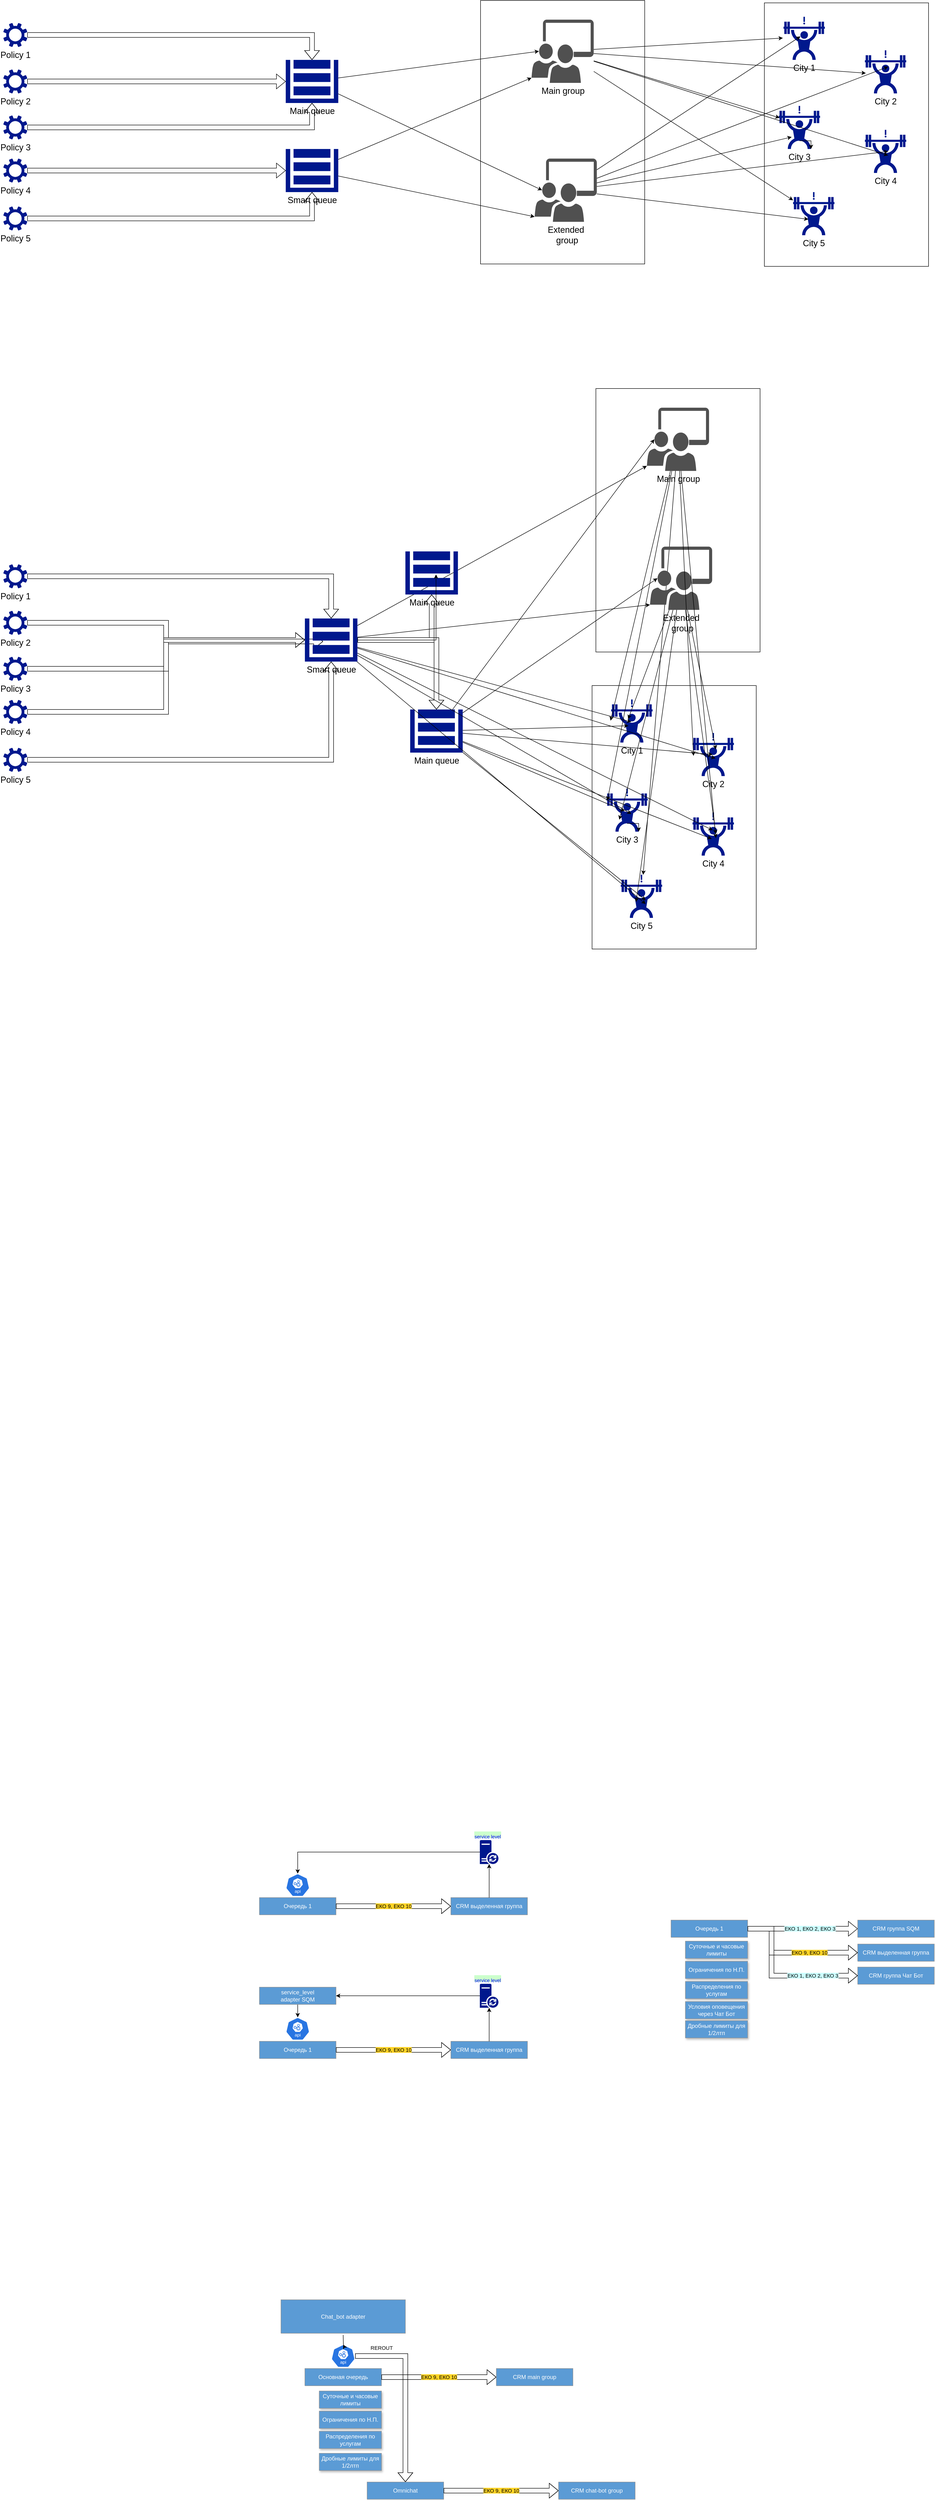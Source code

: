 <mxfile version="24.1.0" type="github">
  <diagram name="Страница-1" id="KRMpJ-E6ySO9Nyk_nFT0">
    <mxGraphModel dx="1105" dy="548" grid="1" gridSize="10" guides="1" tooltips="1" connect="1" arrows="1" fold="1" page="1" pageScale="1" pageWidth="827" pageHeight="1169" math="0" shadow="0">
      <root>
        <mxCell id="0" />
        <mxCell id="1" parent="0" />
        <mxCell id="NJ9NiNap1AelAxhbIrzD-14" value="" style="rounded=0;whiteSpace=wrap;html=1;" vertex="1" parent="1">
          <mxGeometry x="1700" y="35" width="343" height="550" as="geometry" />
        </mxCell>
        <mxCell id="NJ9NiNap1AelAxhbIrzD-13" value="" style="rounded=0;whiteSpace=wrap;html=1;" vertex="1" parent="1">
          <mxGeometry x="1107" y="30" width="343" height="550" as="geometry" />
        </mxCell>
        <mxCell id="V7In_6Rf6NqUGrkst2az-36" style="edgeStyle=orthogonalEdgeStyle;rounded=0;orthogonalLoop=1;jettySize=auto;html=1;shape=flexArrow;" parent="1" source="V7In_6Rf6NqUGrkst2az-1" target="V7In_6Rf6NqUGrkst2az-5" edge="1">
          <mxGeometry relative="1" as="geometry" />
        </mxCell>
        <mxCell id="V7In_6Rf6NqUGrkst2az-37" value="&lt;span style=&quot;background-color: rgb(204, 255, 255);&quot;&gt;ЕКО 1, ЕКО 2, ЕКО 3&lt;/span&gt;" style="edgeLabel;html=1;align=center;verticalAlign=middle;resizable=0;points=[];shadow=1;fillColor=#FFD426;strokeColor=#FFD426;" parent="V7In_6Rf6NqUGrkst2az-36" vertex="1" connectable="0">
          <mxGeometry x="0.163" y="-1" relative="1" as="geometry">
            <mxPoint x="-4" y="-1" as="offset" />
          </mxGeometry>
        </mxCell>
        <UserObject label="&lt;div align=&quot;center&quot;&gt;&lt;font color=&quot;#ffffff&quot;&gt;Очередь 1&lt;/font&gt;&lt;br&gt;&lt;/div&gt;" tags="Фон" id="V7In_6Rf6NqUGrkst2az-1">
          <mxCell style="verticalAlign=middle;align=center;overflow=width;vsdxID=1;fillColor=#5b9bd5;gradientColor=none;shape=stencil(nZBLDoAgDERP0z3SIyjew0SURgSD+Lu9kMZoXLhwN9O+tukAlrNpJg1SzDH4QW/URgNYgZTkjA4UkwJUgGXng+6DX1zLfmoymdXo17xh5zmRJ6Q42BWCfc2oJfdAr+Yv+AP9Cb7OJ3H/2JG1HNGz/84klThPVCc=);strokeColor=#939393;points=[[0.5,1,0],[1,0.5,0],[0.5,0,0],[0,0.5,0],[0.5,0.5,0]];labelBackgroundColor=none;rounded=0;html=1;whiteSpace=wrap;" parent="1" vertex="1">
            <mxGeometry x="1505" y="4037" width="160" height="36" as="geometry" />
          </mxCell>
        </UserObject>
        <UserObject label="&lt;font color=&quot;#ffffff&quot;&gt;CRM группа SQM&lt;/font&gt;" tags="Фон" id="V7In_6Rf6NqUGrkst2az-5">
          <mxCell style="verticalAlign=middle;align=center;overflow=width;vsdxID=21;fillColor=#5b9bd5;gradientColor=none;shape=stencil(nZBLDoAgDERP0z3SIyjew0SURgSD+Lu9kMZoXLhwN9O+tukAlrNpJg1SzDH4QW/URgNYgZTkjA4UkwJUgGXng+6DX1zLfmoymdXo17xh5zmRJ6Q42BWCfc2oJfdAr+Yv+AP9Cb7OJ3H/2JG1HNGz/84klThPVCc=);strokeColor=#939393;points=[[0.5,1,0],[1,0.5,0],[0.5,0,0],[0,0.5,0],[0.5,0.5,0]];labelBackgroundColor=none;rounded=0;html=1;whiteSpace=wrap;" parent="1" vertex="1">
            <mxGeometry x="1895" y="4037" width="160" height="36" as="geometry" />
          </mxCell>
        </UserObject>
        <UserObject label="&lt;font color=&quot;#ffffff&quot;&gt;Ограничения по Н.П.&lt;br&gt;&lt;/font&gt;" tags="Фон" id="V7In_6Rf6NqUGrkst2az-30">
          <mxCell style="verticalAlign=middle;align=center;overflow=width;vsdxID=18;fillColor=#5b9bd5;gradientColor=none;shape=stencil(nZBLDoAgDERP0z3SIyjew0SURgSD+Lu9kMZoXLhwN9O+tukAlrNpJg1SzDH4QW/URgNYgZTkjA4UkwJUgGXng+6DX1zLfmoymdXo17xh5zmRJ6Q42BWCfc2oJfdAr+Yv+AP9Cb7OJ3H/2JG1HNGz/84klThPVCc=);strokeColor=#939393;points=[[0.5,1,0],[1,0.5,0],[0.5,0,0],[0,0.5,0],[0.5,0.5,0]];labelBackgroundColor=none;rounded=0;html=1;whiteSpace=wrap;shadow=1;" parent="1" vertex="1">
            <mxGeometry x="1535" y="4123" width="130" height="36" as="geometry" />
          </mxCell>
        </UserObject>
        <UserObject label="&lt;font color=&quot;#ffffff&quot;&gt;Суточные и часовые лимиты&lt;br&gt;&lt;/font&gt;" tags="Фон" id="V7In_6Rf6NqUGrkst2az-31">
          <mxCell style="verticalAlign=middle;align=center;overflow=width;vsdxID=18;fillColor=#5b9bd5;gradientColor=none;shape=stencil(nZBLDoAgDERP0z3SIyjew0SURgSD+Lu9kMZoXLhwN9O+tukAlrNpJg1SzDH4QW/URgNYgZTkjA4UkwJUgGXng+6DX1zLfmoymdXo17xh5zmRJ6Q42BWCfc2oJfdAr+Yv+AP9Cb7OJ3H/2JG1HNGz/84klThPVCc=);strokeColor=#939393;points=[[0.5,1,0],[1,0.5,0],[0.5,0,0],[0,0.5,0],[0.5,0.5,0]];labelBackgroundColor=none;rounded=0;html=1;whiteSpace=wrap;shadow=1;" parent="1" vertex="1">
            <mxGeometry x="1535" y="4081" width="130" height="36" as="geometry" />
          </mxCell>
        </UserObject>
        <UserObject label="&lt;font color=&quot;#ffffff&quot;&gt;Распределения по услугам&lt;br&gt;&lt;/font&gt;" tags="Фон" id="V7In_6Rf6NqUGrkst2az-32">
          <mxCell style="verticalAlign=middle;align=center;overflow=width;vsdxID=18;fillColor=#5b9bd5;gradientColor=none;shape=stencil(nZBLDoAgDERP0z3SIyjew0SURgSD+Lu9kMZoXLhwN9O+tukAlrNpJg1SzDH4QW/URgNYgZTkjA4UkwJUgGXng+6DX1zLfmoymdXo17xh5zmRJ6Q42BWCfc2oJfdAr+Yv+AP9Cb7OJ3H/2JG1HNGz/84klThPVCc=);strokeColor=#939393;points=[[0.5,1,0],[1,0.5,0],[0.5,0,0],[0,0.5,0],[0.5,0.5,0]];labelBackgroundColor=none;rounded=0;html=1;whiteSpace=wrap;shadow=1;" parent="1" vertex="1">
            <mxGeometry x="1535" y="4165" width="130" height="36" as="geometry" />
          </mxCell>
        </UserObject>
        <UserObject label="&lt;font color=&quot;#ffffff&quot;&gt;Условия оповещения через Чат Бот&lt;br&gt;&lt;/font&gt;" tags="Фон" id="V7In_6Rf6NqUGrkst2az-33">
          <mxCell style="verticalAlign=middle;align=center;overflow=width;vsdxID=18;fillColor=#5b9bd5;gradientColor=none;shape=stencil(nZBLDoAgDERP0z3SIyjew0SURgSD+Lu9kMZoXLhwN9O+tukAlrNpJg1SzDH4QW/URgNYgZTkjA4UkwJUgGXng+6DX1zLfmoymdXo17xh5zmRJ6Q42BWCfc2oJfdAr+Yv+AP9Cb7OJ3H/2JG1HNGz/84klThPVCc=);strokeColor=#939393;points=[[0.5,1,0],[1,0.5,0],[0.5,0,0],[0,0.5,0],[0.5,0.5,0]];labelBackgroundColor=none;rounded=0;html=1;whiteSpace=wrap;shadow=1;" parent="1" vertex="1">
            <mxGeometry x="1535" y="4207" width="130" height="36" as="geometry" />
          </mxCell>
        </UserObject>
        <UserObject label="&lt;font color=&quot;#ffffff&quot;&gt;Дробные лимиты для 1/2лтп&lt;br&gt;&lt;/font&gt;" tags="Фон" id="V7In_6Rf6NqUGrkst2az-34">
          <mxCell style="verticalAlign=middle;align=center;overflow=width;vsdxID=18;fillColor=#5b9bd5;gradientColor=none;shape=stencil(nZBLDoAgDERP0z3SIyjew0SURgSD+Lu9kMZoXLhwN9O+tukAlrNpJg1SzDH4QW/URgNYgZTkjA4UkwJUgGXng+6DX1zLfmoymdXo17xh5zmRJ6Q42BWCfc2oJfdAr+Yv+AP9Cb7OJ3H/2JG1HNGz/84klThPVCc=);strokeColor=#939393;points=[[0.5,1,0],[1,0.5,0],[0.5,0,0],[0,0.5,0],[0.5,0.5,0]];labelBackgroundColor=none;rounded=0;html=1;whiteSpace=wrap;shadow=1;" parent="1" vertex="1">
            <mxGeometry x="1535" y="4247" width="130" height="36" as="geometry" />
          </mxCell>
        </UserObject>
        <UserObject label="&lt;font color=&quot;#ffffff&quot;&gt;CRM выделенная группа&lt;br&gt;&lt;/font&gt;" tags="Фон" id="V7In_6Rf6NqUGrkst2az-35">
          <mxCell style="verticalAlign=middle;align=center;overflow=width;vsdxID=21;fillColor=#5b9bd5;gradientColor=none;shape=stencil(nZBLDoAgDERP0z3SIyjew0SURgSD+Lu9kMZoXLhwN9O+tukAlrNpJg1SzDH4QW/URgNYgZTkjA4UkwJUgGXng+6DX1zLfmoymdXo17xh5zmRJ6Q42BWCfc2oJfdAr+Yv+AP9Cb7OJ3H/2JG1HNGz/84klThPVCc=);strokeColor=#939393;points=[[0.5,1,0],[1,0.5,0],[0.5,0,0],[0,0.5,0],[0.5,0.5,0]];labelBackgroundColor=none;rounded=0;html=1;whiteSpace=wrap;" parent="1" vertex="1">
            <mxGeometry x="1895" y="4087" width="160" height="36" as="geometry" />
          </mxCell>
        </UserObject>
        <mxCell id="V7In_6Rf6NqUGrkst2az-38" style="edgeStyle=orthogonalEdgeStyle;rounded=0;orthogonalLoop=1;jettySize=auto;html=1;entryX=0;entryY=0.5;entryDx=0;entryDy=0;entryPerimeter=0;shape=flexArrow;" parent="1" source="V7In_6Rf6NqUGrkst2az-1" target="V7In_6Rf6NqUGrkst2az-35" edge="1">
          <mxGeometry relative="1" as="geometry">
            <Array as="points">
              <mxPoint x="1715" y="4055" />
              <mxPoint x="1715" y="4105" />
            </Array>
          </mxGeometry>
        </mxCell>
        <mxCell id="V7In_6Rf6NqUGrkst2az-39" value="&lt;span style=&quot;background-color: rgb(255, 212, 38);&quot;&gt;ЕКО 9, ЕКО 10&lt;/span&gt;" style="edgeLabel;html=1;align=center;verticalAlign=middle;resizable=0;points=[];" parent="V7In_6Rf6NqUGrkst2az-38" vertex="1" connectable="0">
          <mxGeometry x="0.275" y="-3" relative="1" as="geometry">
            <mxPoint y="-3" as="offset" />
          </mxGeometry>
        </mxCell>
        <UserObject label="&lt;font color=&quot;#ffffff&quot;&gt;CRM группа Чат Бот&lt;br&gt;&lt;/font&gt;" tags="Фон" id="V7In_6Rf6NqUGrkst2az-40">
          <mxCell style="verticalAlign=middle;align=center;overflow=width;vsdxID=21;fillColor=#5b9bd5;gradientColor=none;shape=stencil(nZBLDoAgDERP0z3SIyjew0SURgSD+Lu9kMZoXLhwN9O+tukAlrNpJg1SzDH4QW/URgNYgZTkjA4UkwJUgGXng+6DX1zLfmoymdXo17xh5zmRJ6Q42BWCfc2oJfdAr+Yv+AP9Cb7OJ3H/2JG1HNGz/84klThPVCc=);strokeColor=#939393;points=[[0.5,1,0],[1,0.5,0],[0.5,0,0],[0,0.5,0],[0.5,0.5,0]];labelBackgroundColor=none;rounded=0;html=1;whiteSpace=wrap;" parent="1" vertex="1">
            <mxGeometry x="1895" y="4135" width="160" height="36" as="geometry" />
          </mxCell>
        </UserObject>
        <mxCell id="V7In_6Rf6NqUGrkst2az-42" style="edgeStyle=orthogonalEdgeStyle;rounded=0;orthogonalLoop=1;jettySize=auto;html=1;entryX=0;entryY=0.5;entryDx=0;entryDy=0;entryPerimeter=0;shape=flexArrow;" parent="1" source="V7In_6Rf6NqUGrkst2az-1" target="V7In_6Rf6NqUGrkst2az-40" edge="1">
          <mxGeometry relative="1" as="geometry">
            <Array as="points">
              <mxPoint x="1715" y="4055" />
              <mxPoint x="1715" y="4153" />
            </Array>
          </mxGeometry>
        </mxCell>
        <mxCell id="V7In_6Rf6NqUGrkst2az-43" value="&lt;span style=&quot;background-color: rgb(204, 255, 255);&quot;&gt;ЕКО 1, ЕКО 2, ЕКО 3&lt;/span&gt;" style="edgeLabel;html=1;align=center;verticalAlign=middle;resizable=0;points=[];" parent="V7In_6Rf6NqUGrkst2az-42" vertex="1" connectable="0">
          <mxGeometry x="0.344" relative="1" as="geometry">
            <mxPoint x="13" as="offset" />
          </mxGeometry>
        </mxCell>
        <UserObject label="&lt;div align=&quot;center&quot;&gt;&lt;font color=&quot;#ffffff&quot;&gt;Очередь 1&lt;/font&gt;&lt;br&gt;&lt;/div&gt;" tags="Фон" id="V7In_6Rf6NqUGrkst2az-45">
          <mxCell style="verticalAlign=middle;align=center;overflow=width;vsdxID=1;fillColor=#5b9bd5;gradientColor=none;shape=stencil(nZBLDoAgDERP0z3SIyjew0SURgSD+Lu9kMZoXLhwN9O+tukAlrNpJg1SzDH4QW/URgNYgZTkjA4UkwJUgGXng+6DX1zLfmoymdXo17xh5zmRJ6Q42BWCfc2oJfdAr+Yv+AP9Cb7OJ3H/2JG1HNGz/84klThPVCc=);strokeColor=#939393;points=[[0.5,1,0],[1,0.5,0],[0.5,0,0],[0,0.5,0],[0.5,0.5,0]];labelBackgroundColor=none;rounded=0;html=1;whiteSpace=wrap;" parent="1" vertex="1">
            <mxGeometry x="645" y="3990" width="160" height="36" as="geometry" />
          </mxCell>
        </UserObject>
        <mxCell id="V7In_6Rf6NqUGrkst2az-46" style="edgeStyle=orthogonalEdgeStyle;rounded=0;orthogonalLoop=1;jettySize=auto;html=1;entryX=0;entryY=0.5;entryDx=0;entryDy=0;entryPerimeter=0;shape=flexArrow;" parent="1" source="V7In_6Rf6NqUGrkst2az-45" target="V7In_6Rf6NqUGrkst2az-48" edge="1">
          <mxGeometry relative="1" as="geometry">
            <Array as="points">
              <mxPoint x="965" y="4008" />
              <mxPoint x="965" y="4008" />
            </Array>
          </mxGeometry>
        </mxCell>
        <mxCell id="V7In_6Rf6NqUGrkst2az-47" value="&lt;span style=&quot;background-color: rgb(255, 212, 38);&quot;&gt;ЕКО 9, ЕКО 10&lt;/span&gt;" style="edgeLabel;html=1;align=center;verticalAlign=middle;resizable=0;points=[];" parent="V7In_6Rf6NqUGrkst2az-46" vertex="1" connectable="0">
          <mxGeometry x="0.275" y="-3" relative="1" as="geometry">
            <mxPoint x="-33" y="-3" as="offset" />
          </mxGeometry>
        </mxCell>
        <UserObject label="&lt;font color=&quot;#ffffff&quot;&gt;CRM выделенная группа&lt;br&gt;&lt;/font&gt;" tags="Фон" id="V7In_6Rf6NqUGrkst2az-48">
          <mxCell style="verticalAlign=middle;align=center;overflow=width;vsdxID=21;fillColor=#5b9bd5;gradientColor=none;shape=stencil(nZBLDoAgDERP0z3SIyjew0SURgSD+Lu9kMZoXLhwN9O+tukAlrNpJg1SzDH4QW/URgNYgZTkjA4UkwJUgGXng+6DX1zLfmoymdXo17xh5zmRJ6Q42BWCfc2oJfdAr+Yv+AP9Cb7OJ3H/2JG1HNGz/84klThPVCc=);strokeColor=#939393;points=[[0.5,1,0],[1,0.5,0],[0.5,0,0],[0,0.5,0],[0.5,0.5,0]];labelBackgroundColor=none;rounded=0;html=1;whiteSpace=wrap;" parent="1" vertex="1">
            <mxGeometry x="1045" y="3990" width="160" height="36" as="geometry" />
          </mxCell>
        </UserObject>
        <mxCell id="V7In_6Rf6NqUGrkst2az-49" value="" style="sketch=0;aspect=fixed;pointerEvents=1;shadow=0;dashed=0;html=1;strokeColor=none;labelPosition=center;verticalLabelPosition=bottom;verticalAlign=top;align=right;fillColor=#00188D;shape=mxgraph.mscae.enterprise.database_synchronization" parent="1" vertex="1">
          <mxGeometry x="1105.5" y="3870" width="39" height="50" as="geometry" />
        </mxCell>
        <mxCell id="V7In_6Rf6NqUGrkst2az-51" style="edgeStyle=orthogonalEdgeStyle;rounded=0;orthogonalLoop=1;jettySize=auto;html=1;entryX=0.5;entryY=1;entryDx=0;entryDy=0;entryPerimeter=0;" parent="1" source="V7In_6Rf6NqUGrkst2az-48" target="V7In_6Rf6NqUGrkst2az-49" edge="1">
          <mxGeometry relative="1" as="geometry" />
        </mxCell>
        <mxCell id="V7In_6Rf6NqUGrkst2az-52" value="&lt;div align=&quot;right&quot;&gt;&lt;font style=&quot;background-color: rgb(204, 255, 204);&quot; color=&quot;#0000ff&quot;&gt;&lt;sub&gt;service level&lt;/sub&gt;&lt;/font&gt;&lt;/div&gt;" style="text;html=1;strokeColor=none;fillColor=none;align=center;verticalAlign=middle;whiteSpace=wrap;rounded=0;" parent="1" vertex="1">
          <mxGeometry x="1092" y="3850" width="60" height="20" as="geometry" />
        </mxCell>
        <mxCell id="V7In_6Rf6NqUGrkst2az-53" value="" style="aspect=fixed;sketch=0;html=1;dashed=0;whitespace=wrap;fillColor=#2875E2;strokeColor=#ffffff;points=[[0.005,0.63,0],[0.1,0.2,0],[0.9,0.2,0],[0.5,0,0],[0.995,0.63,0],[0.72,0.99,0],[0.5,1,0],[0.28,0.99,0]];shape=mxgraph.kubernetes.icon2;kubernetesLabel=1;prIcon=api" parent="1" vertex="1">
          <mxGeometry x="700" y="3940" width="50" height="48" as="geometry" />
        </mxCell>
        <mxCell id="V7In_6Rf6NqUGrkst2az-55" style="edgeStyle=orthogonalEdgeStyle;rounded=0;orthogonalLoop=1;jettySize=auto;html=1;entryX=0.5;entryY=0;entryDx=0;entryDy=0;entryPerimeter=0;" parent="1" source="V7In_6Rf6NqUGrkst2az-49" target="V7In_6Rf6NqUGrkst2az-53" edge="1">
          <mxGeometry relative="1" as="geometry" />
        </mxCell>
        <UserObject label="&lt;div align=&quot;center&quot;&gt;&lt;font color=&quot;#ffffff&quot;&gt;Очередь 1&lt;/font&gt;&lt;br&gt;&lt;/div&gt;" tags="Фон" id="V7In_6Rf6NqUGrkst2az-56">
          <mxCell style="verticalAlign=middle;align=center;overflow=width;vsdxID=1;fillColor=#5b9bd5;gradientColor=none;shape=stencil(nZBLDoAgDERP0z3SIyjew0SURgSD+Lu9kMZoXLhwN9O+tukAlrNpJg1SzDH4QW/URgNYgZTkjA4UkwJUgGXng+6DX1zLfmoymdXo17xh5zmRJ6Q42BWCfc2oJfdAr+Yv+AP9Cb7OJ3H/2JG1HNGz/84klThPVCc=);strokeColor=#939393;points=[[0.5,1,0],[1,0.5,0],[0.5,0,0],[0,0.5,0],[0.5,0.5,0]];labelBackgroundColor=none;rounded=0;html=1;whiteSpace=wrap;" parent="1" vertex="1">
            <mxGeometry x="645" y="4290" width="160" height="36" as="geometry" />
          </mxCell>
        </UserObject>
        <mxCell id="V7In_6Rf6NqUGrkst2az-57" style="edgeStyle=orthogonalEdgeStyle;rounded=0;orthogonalLoop=1;jettySize=auto;html=1;entryX=0;entryY=0.5;entryDx=0;entryDy=0;entryPerimeter=0;shape=flexArrow;" parent="1" source="V7In_6Rf6NqUGrkst2az-56" target="V7In_6Rf6NqUGrkst2az-59" edge="1">
          <mxGeometry relative="1" as="geometry">
            <Array as="points">
              <mxPoint x="965" y="4308" />
              <mxPoint x="965" y="4308" />
            </Array>
          </mxGeometry>
        </mxCell>
        <mxCell id="V7In_6Rf6NqUGrkst2az-58" value="&lt;span style=&quot;background-color: rgb(255, 212, 38);&quot;&gt;ЕКО 9, ЕКО 10&lt;/span&gt;" style="edgeLabel;html=1;align=center;verticalAlign=middle;resizable=0;points=[];" parent="V7In_6Rf6NqUGrkst2az-57" vertex="1" connectable="0">
          <mxGeometry x="0.275" y="-3" relative="1" as="geometry">
            <mxPoint x="-33" y="-3" as="offset" />
          </mxGeometry>
        </mxCell>
        <UserObject label="&lt;font color=&quot;#ffffff&quot;&gt;CRM выделенная группа&lt;br&gt;&lt;/font&gt;" tags="Фон" id="V7In_6Rf6NqUGrkst2az-59">
          <mxCell style="verticalAlign=middle;align=center;overflow=width;vsdxID=21;fillColor=#5b9bd5;gradientColor=none;shape=stencil(nZBLDoAgDERP0z3SIyjew0SURgSD+Lu9kMZoXLhwN9O+tukAlrNpJg1SzDH4QW/URgNYgZTkjA4UkwJUgGXng+6DX1zLfmoymdXo17xh5zmRJ6Q42BWCfc2oJfdAr+Yv+AP9Cb7OJ3H/2JG1HNGz/84klThPVCc=);strokeColor=#939393;points=[[0.5,1,0],[1,0.5,0],[0.5,0,0],[0,0.5,0],[0.5,0.5,0]];labelBackgroundColor=none;rounded=0;html=1;whiteSpace=wrap;" parent="1" vertex="1">
            <mxGeometry x="1045" y="4290" width="160" height="36" as="geometry" />
          </mxCell>
        </UserObject>
        <mxCell id="V7In_6Rf6NqUGrkst2az-60" value="" style="sketch=0;aspect=fixed;pointerEvents=1;shadow=0;dashed=0;html=1;strokeColor=none;labelPosition=center;verticalLabelPosition=bottom;verticalAlign=top;align=right;fillColor=#00188D;shape=mxgraph.mscae.enterprise.database_synchronization" parent="1" vertex="1">
          <mxGeometry x="1105.5" y="4170" width="39" height="50" as="geometry" />
        </mxCell>
        <mxCell id="V7In_6Rf6NqUGrkst2az-61" style="edgeStyle=orthogonalEdgeStyle;rounded=0;orthogonalLoop=1;jettySize=auto;html=1;entryX=0.5;entryY=1;entryDx=0;entryDy=0;entryPerimeter=0;" parent="1" source="V7In_6Rf6NqUGrkst2az-59" target="V7In_6Rf6NqUGrkst2az-60" edge="1">
          <mxGeometry relative="1" as="geometry" />
        </mxCell>
        <mxCell id="V7In_6Rf6NqUGrkst2az-62" value="&lt;div align=&quot;right&quot;&gt;&lt;font style=&quot;background-color: rgb(204, 255, 204);&quot; color=&quot;#0000ff&quot;&gt;&lt;sub&gt;service level&lt;/sub&gt;&lt;/font&gt;&lt;/div&gt;" style="text;html=1;strokeColor=none;fillColor=none;align=center;verticalAlign=middle;whiteSpace=wrap;rounded=0;" parent="1" vertex="1">
          <mxGeometry x="1092" y="4150" width="60" height="20" as="geometry" />
        </mxCell>
        <mxCell id="V7In_6Rf6NqUGrkst2az-63" value="" style="aspect=fixed;sketch=0;html=1;dashed=0;whitespace=wrap;fillColor=#2875E2;strokeColor=#ffffff;points=[[0.005,0.63,0],[0.1,0.2,0],[0.9,0.2,0],[0.5,0,0],[0.995,0.63,0],[0.72,0.99,0],[0.5,1,0],[0.28,0.99,0]];shape=mxgraph.kubernetes.icon2;kubernetesLabel=1;prIcon=api" parent="1" vertex="1">
          <mxGeometry x="700" y="4240" width="50" height="48" as="geometry" />
        </mxCell>
        <mxCell id="V7In_6Rf6NqUGrkst2az-70" value="" style="edgeStyle=orthogonalEdgeStyle;rounded=0;orthogonalLoop=1;jettySize=auto;html=1;" parent="1" source="V7In_6Rf6NqUGrkst2az-68" target="V7In_6Rf6NqUGrkst2az-63" edge="1">
          <mxGeometry relative="1" as="geometry" />
        </mxCell>
        <UserObject label="&lt;font color=&quot;#ffffff&quot;&gt;service_level&lt;br&gt;adapter SQM&lt;br&gt;&lt;/font&gt;" tags="Фон" id="V7In_6Rf6NqUGrkst2az-68">
          <mxCell style="verticalAlign=middle;align=center;overflow=width;vsdxID=1;fillColor=#5b9bd5;gradientColor=none;shape=stencil(nZBLDoAgDERP0z3SIyjew0SURgSD+Lu9kMZoXLhwN9O+tukAlrNpJg1SzDH4QW/URgNYgZTkjA4UkwJUgGXng+6DX1zLfmoymdXo17xh5zmRJ6Q42BWCfc2oJfdAr+Yv+AP9Cb7OJ3H/2JG1HNGz/84klThPVCc=);strokeColor=#939393;points=[[0.5,1,0],[1,0.5,0],[0.5,0,0],[0,0.5,0],[0.5,0.5,0]];labelBackgroundColor=none;rounded=0;html=1;whiteSpace=wrap;" parent="1" vertex="1">
            <mxGeometry x="645" y="4177" width="160" height="36" as="geometry" />
          </mxCell>
        </UserObject>
        <mxCell id="V7In_6Rf6NqUGrkst2az-69" style="edgeStyle=orthogonalEdgeStyle;rounded=0;orthogonalLoop=1;jettySize=auto;html=1;entryX=1;entryY=0.5;entryDx=0;entryDy=0;entryPerimeter=0;" parent="1" source="V7In_6Rf6NqUGrkst2az-60" target="V7In_6Rf6NqUGrkst2az-68" edge="1">
          <mxGeometry relative="1" as="geometry" />
        </mxCell>
        <UserObject label="&lt;div align=&quot;center&quot;&gt;&lt;font color=&quot;#ffffff&quot;&gt;Основная очередь&lt;/font&gt;&lt;br&gt;&lt;/div&gt;" tags="Фон" id="V7In_6Rf6NqUGrkst2az-71">
          <mxCell style="verticalAlign=middle;align=center;overflow=width;vsdxID=1;fillColor=#5b9bd5;gradientColor=none;shape=stencil(nZBLDoAgDERP0z3SIyjew0SURgSD+Lu9kMZoXLhwN9O+tukAlrNpJg1SzDH4QW/URgNYgZTkjA4UkwJUgGXng+6DX1zLfmoymdXo17xh5zmRJ6Q42BWCfc2oJfdAr+Yv+AP9Cb7OJ3H/2JG1HNGz/84klThPVCc=);strokeColor=#939393;points=[[0.5,1,0],[1,0.5,0],[0.5,0,0],[0,0.5,0],[0.5,0.5,0]];labelBackgroundColor=none;rounded=0;html=1;whiteSpace=wrap;" parent="1" vertex="1">
            <mxGeometry x="740" y="4973" width="160" height="36" as="geometry" />
          </mxCell>
        </UserObject>
        <mxCell id="V7In_6Rf6NqUGrkst2az-72" style="edgeStyle=orthogonalEdgeStyle;rounded=0;orthogonalLoop=1;jettySize=auto;html=1;entryX=0;entryY=0.5;entryDx=0;entryDy=0;entryPerimeter=0;shape=flexArrow;" parent="1" source="V7In_6Rf6NqUGrkst2az-71" target="V7In_6Rf6NqUGrkst2az-74" edge="1">
          <mxGeometry relative="1" as="geometry">
            <Array as="points">
              <mxPoint x="1060" y="4991" />
              <mxPoint x="1060" y="4991" />
            </Array>
          </mxGeometry>
        </mxCell>
        <mxCell id="V7In_6Rf6NqUGrkst2az-73" value="&lt;span style=&quot;background-color: rgb(255, 212, 38);&quot;&gt;ЕКО 9, ЕКО 10&lt;/span&gt;" style="edgeLabel;html=1;align=center;verticalAlign=middle;resizable=0;points=[];" parent="V7In_6Rf6NqUGrkst2az-72" vertex="1" connectable="0">
          <mxGeometry x="0.275" y="-3" relative="1" as="geometry">
            <mxPoint x="-33" y="-3" as="offset" />
          </mxGeometry>
        </mxCell>
        <UserObject label="&lt;font color=&quot;#ffffff&quot;&gt;CRM main group&lt;br&gt;&lt;/font&gt;" tags="Фон" id="V7In_6Rf6NqUGrkst2az-74">
          <mxCell style="verticalAlign=middle;align=center;overflow=width;vsdxID=21;fillColor=#5b9bd5;gradientColor=none;shape=stencil(nZBLDoAgDERP0z3SIyjew0SURgSD+Lu9kMZoXLhwN9O+tukAlrNpJg1SzDH4QW/URgNYgZTkjA4UkwJUgGXng+6DX1zLfmoymdXo17xh5zmRJ6Q42BWCfc2oJfdAr+Yv+AP9Cb7OJ3H/2JG1HNGz/84klThPVCc=);strokeColor=#939393;points=[[0.5,1,0],[1,0.5,0],[0.5,0,0],[0,0.5,0],[0.5,0.5,0]];labelBackgroundColor=none;rounded=0;html=1;whiteSpace=wrap;" parent="1" vertex="1">
            <mxGeometry x="1140" y="4973" width="160" height="36" as="geometry" />
          </mxCell>
        </UserObject>
        <mxCell id="NJ9NiNap1AelAxhbIrzD-113" style="edgeStyle=orthogonalEdgeStyle;rounded=0;orthogonalLoop=1;jettySize=auto;html=1;shape=flexArrow;" edge="1" parent="1" source="V7In_6Rf6NqUGrkst2az-78" target="NJ9NiNap1AelAxhbIrzD-109">
          <mxGeometry relative="1" as="geometry" />
        </mxCell>
        <mxCell id="NJ9NiNap1AelAxhbIrzD-114" value="REROUT" style="edgeLabel;html=1;align=center;verticalAlign=middle;resizable=0;points=[];" vertex="1" connectable="0" parent="NJ9NiNap1AelAxhbIrzD-113">
          <mxGeometry x="-0.559" y="-6" relative="1" as="geometry">
            <mxPoint x="-26" y="-23" as="offset" />
          </mxGeometry>
        </mxCell>
        <mxCell id="V7In_6Rf6NqUGrkst2az-78" value="" style="aspect=fixed;sketch=0;html=1;dashed=0;whitespace=wrap;fillColor=#2875E2;strokeColor=#ffffff;points=[[0.005,0.63,0],[0.1,0.2,0],[0.9,0.2,0],[0.5,0,0],[0.995,0.63,0],[0.72,0.99,0],[0.5,1,0],[0.28,0.99,0]];shape=mxgraph.kubernetes.icon2;kubernetesLabel=1;prIcon=api" parent="1" vertex="1">
          <mxGeometry x="795" y="4923" width="50" height="48" as="geometry" />
        </mxCell>
        <mxCell id="V7In_6Rf6NqUGrkst2az-83" value="" style="edgeStyle=orthogonalEdgeStyle;rounded=0;orthogonalLoop=1;jettySize=auto;html=1;" parent="1" target="V7In_6Rf6NqUGrkst2az-78" edge="1">
          <mxGeometry relative="1" as="geometry">
            <mxPoint x="820" y="4903" as="sourcePoint" />
          </mxGeometry>
        </mxCell>
        <UserObject label="&lt;font color=&quot;#ffffff&quot;&gt;Chat_bot adapter&lt;/font&gt;" tags="Фон" id="V7In_6Rf6NqUGrkst2az-87">
          <mxCell style="verticalAlign=middle;align=center;overflow=width;vsdxID=1;fillColor=#5b9bd5;gradientColor=none;shape=stencil(nZBLDoAgDERP0z3SIyjew0SURgSD+Lu9kMZoXLhwN9O+tukAlrNpJg1SzDH4QW/URgNYgZTkjA4UkwJUgGXng+6DX1zLfmoymdXo17xh5zmRJ6Q42BWCfc2oJfdAr+Yv+AP9Cb7OJ3H/2JG1HNGz/84klThPVCc=);strokeColor=#939393;points=[[0.5,1,0],[1,0.5,0],[0.5,0,0],[0,0.5,0],[0.5,0.5,0]];labelBackgroundColor=none;rounded=0;html=1;whiteSpace=wrap;" parent="1" vertex="1">
            <mxGeometry x="690" y="4829.5" width="260" height="70" as="geometry" />
          </mxCell>
        </UserObject>
        <mxCell id="NJ9NiNap1AelAxhbIrzD-1" value="&lt;font style=&quot;font-size: 18px;&quot;&gt;Policy 1&lt;/font&gt;" style="sketch=0;aspect=fixed;pointerEvents=1;shadow=0;dashed=0;html=1;strokeColor=none;labelPosition=center;verticalLabelPosition=bottom;verticalAlign=top;align=center;fillColor=#00188D;shape=mxgraph.mscae.enterprise.settings" vertex="1" parent="1">
          <mxGeometry x="110" y="77" width="50" height="50" as="geometry" />
        </mxCell>
        <mxCell id="NJ9NiNap1AelAxhbIrzD-29" style="edgeStyle=orthogonalEdgeStyle;rounded=0;orthogonalLoop=1;jettySize=auto;html=1;shape=flexArrow;" edge="1" parent="1" source="NJ9NiNap1AelAxhbIrzD-2" target="NJ9NiNap1AelAxhbIrzD-8">
          <mxGeometry relative="1" as="geometry" />
        </mxCell>
        <mxCell id="NJ9NiNap1AelAxhbIrzD-2" value="&lt;font style=&quot;font-size: 18px;&quot;&gt;Policy 2&lt;/font&gt;" style="sketch=0;aspect=fixed;pointerEvents=1;shadow=0;dashed=0;html=1;strokeColor=none;labelPosition=center;verticalLabelPosition=bottom;verticalAlign=top;align=center;fillColor=#00188D;shape=mxgraph.mscae.enterprise.settings" vertex="1" parent="1">
          <mxGeometry x="110" y="174" width="50" height="50" as="geometry" />
        </mxCell>
        <mxCell id="NJ9NiNap1AelAxhbIrzD-3" value="&lt;font style=&quot;font-size: 18px;&quot;&gt;Policy 3&lt;/font&gt;" style="sketch=0;aspect=fixed;pointerEvents=1;shadow=0;dashed=0;html=1;strokeColor=none;labelPosition=center;verticalLabelPosition=bottom;verticalAlign=top;align=center;fillColor=#00188D;shape=mxgraph.mscae.enterprise.settings" vertex="1" parent="1">
          <mxGeometry x="110" y="270" width="50" height="50" as="geometry" />
        </mxCell>
        <mxCell id="NJ9NiNap1AelAxhbIrzD-4" value="&lt;font style=&quot;font-size: 18px;&quot;&gt;Policy 4&lt;/font&gt;" style="sketch=0;aspect=fixed;pointerEvents=1;shadow=0;dashed=0;html=1;strokeColor=none;labelPosition=center;verticalLabelPosition=bottom;verticalAlign=top;align=center;fillColor=#00188D;shape=mxgraph.mscae.enterprise.settings" vertex="1" parent="1">
          <mxGeometry x="110" y="360" width="50" height="50" as="geometry" />
        </mxCell>
        <mxCell id="NJ9NiNap1AelAxhbIrzD-5" value="&lt;font style=&quot;font-size: 18px;&quot;&gt;Policy 5&lt;/font&gt;" style="sketch=0;aspect=fixed;pointerEvents=1;shadow=0;dashed=0;html=1;strokeColor=none;labelPosition=center;verticalLabelPosition=bottom;verticalAlign=top;align=center;fillColor=#00188D;shape=mxgraph.mscae.enterprise.settings" vertex="1" parent="1">
          <mxGeometry x="110" y="460" width="50" height="50" as="geometry" />
        </mxCell>
        <mxCell id="NJ9NiNap1AelAxhbIrzD-8" value="&lt;font style=&quot;font-size: 18px;&quot;&gt;Main queue&lt;/font&gt;" style="sketch=0;aspect=fixed;pointerEvents=1;shadow=0;dashed=0;html=1;strokeColor=none;labelPosition=center;verticalLabelPosition=bottom;verticalAlign=top;align=center;fillColor=#00188D;shape=mxgraph.mscae.enterprise.storage" vertex="1" parent="1">
          <mxGeometry x="700" y="154" width="109.76" height="90" as="geometry" />
        </mxCell>
        <mxCell id="NJ9NiNap1AelAxhbIrzD-9" value="&lt;font style=&quot;font-size: 18px;&quot;&gt;Smart queue&lt;/font&gt;" style="sketch=0;aspect=fixed;pointerEvents=1;shadow=0;dashed=0;html=1;strokeColor=none;labelPosition=center;verticalLabelPosition=bottom;verticalAlign=top;align=center;fillColor=#00188D;shape=mxgraph.mscae.enterprise.storage" vertex="1" parent="1">
          <mxGeometry x="700" y="340" width="109.76" height="90" as="geometry" />
        </mxCell>
        <mxCell id="NJ9NiNap1AelAxhbIrzD-11" value="&lt;div&gt;&lt;font style=&quot;font-size: 18px;&quot;&gt;City 1&lt;/font&gt;&lt;/div&gt;&lt;div&gt;&lt;font style=&quot;font-size: 18px;&quot;&gt;&lt;br&gt;&lt;/font&gt;&lt;/div&gt;" style="sketch=0;aspect=fixed;pointerEvents=1;shadow=0;dashed=0;html=1;strokeColor=none;labelPosition=center;verticalLabelPosition=bottom;verticalAlign=top;align=center;fillColor=#00188D;shape=mxgraph.mscae.enterprise.load_testing" vertex="1" parent="1">
          <mxGeometry x="1740" y="64" width="86.4" height="90" as="geometry" />
        </mxCell>
        <mxCell id="NJ9NiNap1AelAxhbIrzD-42" style="rounded=0;orthogonalLoop=1;jettySize=auto;html=1;" edge="1" parent="1" source="NJ9NiNap1AelAxhbIrzD-17" target="NJ9NiNap1AelAxhbIrzD-24">
          <mxGeometry relative="1" as="geometry" />
        </mxCell>
        <mxCell id="NJ9NiNap1AelAxhbIrzD-17" value="&lt;font style=&quot;font-size: 18px;&quot;&gt;Main group&lt;/font&gt;" style="sketch=0;pointerEvents=1;shadow=0;dashed=0;html=1;strokeColor=none;labelPosition=center;verticalLabelPosition=bottom;verticalAlign=top;align=center;fillColor=#505050;shape=mxgraph.mscae.intune.groups" vertex="1" parent="1">
          <mxGeometry x="1213.5" y="70" width="130" height="132" as="geometry" />
        </mxCell>
        <mxCell id="NJ9NiNap1AelAxhbIrzD-18" value="&lt;div&gt;&lt;font style=&quot;font-size: 18px;&quot;&gt;Extended&lt;/font&gt;&lt;/div&gt;&lt;div&gt;&lt;font style=&quot;font-size: 18px;&quot;&gt;&amp;nbsp;group&lt;/font&gt;&lt;/div&gt;" style="sketch=0;pointerEvents=1;shadow=0;dashed=0;html=1;strokeColor=none;labelPosition=center;verticalLabelPosition=bottom;verticalAlign=top;align=center;fillColor=#505050;shape=mxgraph.mscae.intune.groups" vertex="1" parent="1">
          <mxGeometry x="1220" y="360" width="130" height="132" as="geometry" />
        </mxCell>
        <mxCell id="NJ9NiNap1AelAxhbIrzD-19" value="&lt;font style=&quot;font-size: 18px;&quot;&gt;City 2&lt;br&gt;&lt;/font&gt;" style="sketch=0;aspect=fixed;pointerEvents=1;shadow=0;dashed=0;html=1;strokeColor=none;labelPosition=center;verticalLabelPosition=bottom;verticalAlign=top;align=center;fillColor=#00188D;shape=mxgraph.mscae.enterprise.load_testing" vertex="1" parent="1">
          <mxGeometry x="1910" y="134" width="86.4" height="90" as="geometry" />
        </mxCell>
        <mxCell id="NJ9NiNap1AelAxhbIrzD-20" value="&lt;font style=&quot;font-size: 18px;&quot;&gt;City 3&lt;/font&gt;" style="sketch=0;aspect=fixed;pointerEvents=1;shadow=0;dashed=0;html=1;strokeColor=none;labelPosition=center;verticalLabelPosition=bottom;verticalAlign=top;align=center;fillColor=#00188D;shape=mxgraph.mscae.enterprise.load_testing" vertex="1" parent="1">
          <mxGeometry x="1730" y="250" width="86.4" height="90" as="geometry" />
        </mxCell>
        <mxCell id="NJ9NiNap1AelAxhbIrzD-21" value="&lt;font style=&quot;font-size: 18px;&quot;&gt;City 4&lt;br&gt;&lt;/font&gt;" style="sketch=0;aspect=fixed;pointerEvents=1;shadow=0;dashed=0;html=1;strokeColor=none;labelPosition=center;verticalLabelPosition=bottom;verticalAlign=top;align=center;fillColor=#00188D;shape=mxgraph.mscae.enterprise.load_testing" vertex="1" parent="1">
          <mxGeometry x="1910" y="300" width="86.4" height="90" as="geometry" />
        </mxCell>
        <mxCell id="NJ9NiNap1AelAxhbIrzD-24" value="&lt;font style=&quot;font-size: 18px;&quot;&gt;City 5&lt;/font&gt;" style="sketch=0;aspect=fixed;pointerEvents=1;shadow=0;dashed=0;html=1;strokeColor=none;labelPosition=center;verticalLabelPosition=bottom;verticalAlign=top;align=center;fillColor=#00188D;shape=mxgraph.mscae.enterprise.load_testing" vertex="1" parent="1">
          <mxGeometry x="1760" y="430" width="86.4" height="90" as="geometry" />
        </mxCell>
        <mxCell id="NJ9NiNap1AelAxhbIrzD-27" style="edgeStyle=orthogonalEdgeStyle;rounded=0;orthogonalLoop=1;jettySize=auto;html=1;exitX=0.5;exitY=0.81;exitDx=0;exitDy=0;exitPerimeter=0;entryX=0.78;entryY=1;entryDx=0;entryDy=0;entryPerimeter=0;" edge="1" parent="1" source="NJ9NiNap1AelAxhbIrzD-20" target="NJ9NiNap1AelAxhbIrzD-20">
          <mxGeometry relative="1" as="geometry" />
        </mxCell>
        <mxCell id="NJ9NiNap1AelAxhbIrzD-30" style="edgeStyle=orthogonalEdgeStyle;rounded=0;orthogonalLoop=1;jettySize=auto;html=1;entryX=0.5;entryY=0;entryDx=0;entryDy=0;entryPerimeter=0;shape=flexArrow;" edge="1" parent="1" source="NJ9NiNap1AelAxhbIrzD-1" target="NJ9NiNap1AelAxhbIrzD-8">
          <mxGeometry relative="1" as="geometry" />
        </mxCell>
        <mxCell id="NJ9NiNap1AelAxhbIrzD-31" style="edgeStyle=orthogonalEdgeStyle;rounded=0;orthogonalLoop=1;jettySize=auto;html=1;entryX=0.5;entryY=1;entryDx=0;entryDy=0;entryPerimeter=0;shape=flexArrow;" edge="1" parent="1" source="NJ9NiNap1AelAxhbIrzD-3" target="NJ9NiNap1AelAxhbIrzD-8">
          <mxGeometry relative="1" as="geometry" />
        </mxCell>
        <mxCell id="NJ9NiNap1AelAxhbIrzD-32" style="edgeStyle=orthogonalEdgeStyle;rounded=0;orthogonalLoop=1;jettySize=auto;html=1;entryX=0;entryY=0.5;entryDx=0;entryDy=0;entryPerimeter=0;shape=flexArrow;" edge="1" parent="1" source="NJ9NiNap1AelAxhbIrzD-4" target="NJ9NiNap1AelAxhbIrzD-9">
          <mxGeometry relative="1" as="geometry" />
        </mxCell>
        <mxCell id="NJ9NiNap1AelAxhbIrzD-33" style="edgeStyle=orthogonalEdgeStyle;rounded=0;orthogonalLoop=1;jettySize=auto;html=1;entryX=0.5;entryY=1;entryDx=0;entryDy=0;entryPerimeter=0;shape=flexArrow;" edge="1" parent="1" source="NJ9NiNap1AelAxhbIrzD-5" target="NJ9NiNap1AelAxhbIrzD-9">
          <mxGeometry relative="1" as="geometry" />
        </mxCell>
        <mxCell id="NJ9NiNap1AelAxhbIrzD-34" style="rounded=0;orthogonalLoop=1;jettySize=auto;html=1;entryX=0.12;entryY=0.5;entryDx=0;entryDy=0;entryPerimeter=0;" edge="1" parent="1" source="NJ9NiNap1AelAxhbIrzD-8" target="NJ9NiNap1AelAxhbIrzD-17">
          <mxGeometry relative="1" as="geometry" />
        </mxCell>
        <mxCell id="NJ9NiNap1AelAxhbIrzD-35" style="rounded=0;orthogonalLoop=1;jettySize=auto;html=1;entryX=0.12;entryY=0.5;entryDx=0;entryDy=0;entryPerimeter=0;" edge="1" parent="1" source="NJ9NiNap1AelAxhbIrzD-8" target="NJ9NiNap1AelAxhbIrzD-18">
          <mxGeometry relative="1" as="geometry" />
        </mxCell>
        <mxCell id="NJ9NiNap1AelAxhbIrzD-36" style="rounded=0;orthogonalLoop=1;jettySize=auto;html=1;entryX=0;entryY=0.92;entryDx=0;entryDy=0;entryPerimeter=0;" edge="1" parent="1" source="NJ9NiNap1AelAxhbIrzD-9" target="NJ9NiNap1AelAxhbIrzD-17">
          <mxGeometry relative="1" as="geometry" />
        </mxCell>
        <mxCell id="NJ9NiNap1AelAxhbIrzD-37" style="rounded=0;orthogonalLoop=1;jettySize=auto;html=1;entryX=0;entryY=0.92;entryDx=0;entryDy=0;entryPerimeter=0;" edge="1" parent="1" source="NJ9NiNap1AelAxhbIrzD-9" target="NJ9NiNap1AelAxhbIrzD-18">
          <mxGeometry relative="1" as="geometry" />
        </mxCell>
        <mxCell id="NJ9NiNap1AelAxhbIrzD-38" style="rounded=0;orthogonalLoop=1;jettySize=auto;html=1;entryX=-0.015;entryY=0.493;entryDx=0;entryDy=0;entryPerimeter=0;" edge="1" parent="1" source="NJ9NiNap1AelAxhbIrzD-17" target="NJ9NiNap1AelAxhbIrzD-11">
          <mxGeometry relative="1" as="geometry" />
        </mxCell>
        <mxCell id="NJ9NiNap1AelAxhbIrzD-39" style="rounded=0;orthogonalLoop=1;jettySize=auto;html=1;entryX=0.023;entryY=0.53;entryDx=0;entryDy=0;entryPerimeter=0;" edge="1" parent="1" source="NJ9NiNap1AelAxhbIrzD-17" target="NJ9NiNap1AelAxhbIrzD-19">
          <mxGeometry relative="1" as="geometry" />
        </mxCell>
        <mxCell id="NJ9NiNap1AelAxhbIrzD-40" style="rounded=0;orthogonalLoop=1;jettySize=auto;html=1;entryX=0.023;entryY=0.278;entryDx=0;entryDy=0;entryPerimeter=0;" edge="1" parent="1" source="NJ9NiNap1AelAxhbIrzD-17" target="NJ9NiNap1AelAxhbIrzD-20">
          <mxGeometry relative="1" as="geometry" />
        </mxCell>
        <mxCell id="NJ9NiNap1AelAxhbIrzD-41" style="rounded=0;orthogonalLoop=1;jettySize=auto;html=1;entryX=0.563;entryY=0.593;entryDx=0;entryDy=0;entryPerimeter=0;" edge="1" parent="1" source="NJ9NiNap1AelAxhbIrzD-17" target="NJ9NiNap1AelAxhbIrzD-21">
          <mxGeometry relative="1" as="geometry" />
        </mxCell>
        <mxCell id="NJ9NiNap1AelAxhbIrzD-43" style="rounded=0;orthogonalLoop=1;jettySize=auto;html=1;entryX=0.409;entryY=0.456;entryDx=0;entryDy=0;entryPerimeter=0;" edge="1" parent="1" source="NJ9NiNap1AelAxhbIrzD-18" target="NJ9NiNap1AelAxhbIrzD-11">
          <mxGeometry relative="1" as="geometry" />
        </mxCell>
        <mxCell id="NJ9NiNap1AelAxhbIrzD-44" style="rounded=0;orthogonalLoop=1;jettySize=auto;html=1;entryX=0.563;entryY=0.381;entryDx=0;entryDy=0;entryPerimeter=0;" edge="1" parent="1" source="NJ9NiNap1AelAxhbIrzD-18" target="NJ9NiNap1AelAxhbIrzD-19">
          <mxGeometry relative="1" as="geometry" />
        </mxCell>
        <mxCell id="NJ9NiNap1AelAxhbIrzD-45" style="rounded=0;orthogonalLoop=1;jettySize=auto;html=1;entryX=0.313;entryY=0.722;entryDx=0;entryDy=0;entryPerimeter=0;" edge="1" parent="1" source="NJ9NiNap1AelAxhbIrzD-18" target="NJ9NiNap1AelAxhbIrzD-20">
          <mxGeometry relative="1" as="geometry" />
        </mxCell>
        <mxCell id="NJ9NiNap1AelAxhbIrzD-46" style="rounded=0;orthogonalLoop=1;jettySize=auto;html=1;entryX=0.563;entryY=0.5;entryDx=0;entryDy=0;entryPerimeter=0;" edge="1" parent="1" source="NJ9NiNap1AelAxhbIrzD-18" target="NJ9NiNap1AelAxhbIrzD-21">
          <mxGeometry relative="1" as="geometry" />
        </mxCell>
        <mxCell id="NJ9NiNap1AelAxhbIrzD-47" style="rounded=0;orthogonalLoop=1;jettySize=auto;html=1;entryX=0.37;entryY=0.63;entryDx=0;entryDy=0;entryPerimeter=0;" edge="1" parent="1" source="NJ9NiNap1AelAxhbIrzD-18" target="NJ9NiNap1AelAxhbIrzD-24">
          <mxGeometry relative="1" as="geometry" />
        </mxCell>
        <mxCell id="NJ9NiNap1AelAxhbIrzD-48" value="" style="rounded=0;whiteSpace=wrap;html=1;" vertex="1" parent="1">
          <mxGeometry x="1340" y="1460" width="343" height="550" as="geometry" />
        </mxCell>
        <mxCell id="NJ9NiNap1AelAxhbIrzD-49" value="" style="rounded=0;whiteSpace=wrap;html=1;" vertex="1" parent="1">
          <mxGeometry x="1348" y="840" width="343" height="550" as="geometry" />
        </mxCell>
        <mxCell id="NJ9NiNap1AelAxhbIrzD-50" value="&lt;font style=&quot;font-size: 18px;&quot;&gt;Policy 1&lt;/font&gt;" style="sketch=0;aspect=fixed;pointerEvents=1;shadow=0;dashed=0;html=1;strokeColor=none;labelPosition=center;verticalLabelPosition=bottom;verticalAlign=top;align=center;fillColor=#00188D;shape=mxgraph.mscae.enterprise.settings" vertex="1" parent="1">
          <mxGeometry x="110" y="1207" width="50" height="50" as="geometry" />
        </mxCell>
        <mxCell id="NJ9NiNap1AelAxhbIrzD-51" style="edgeStyle=orthogonalEdgeStyle;rounded=0;orthogonalLoop=1;jettySize=auto;html=1;shape=flexArrow;" edge="1" source="NJ9NiNap1AelAxhbIrzD-57" target="NJ9NiNap1AelAxhbIrzD-56" parent="1">
          <mxGeometry relative="1" as="geometry" />
        </mxCell>
        <mxCell id="NJ9NiNap1AelAxhbIrzD-52" value="&lt;font style=&quot;font-size: 18px;&quot;&gt;Policy 2&lt;/font&gt;" style="sketch=0;aspect=fixed;pointerEvents=1;shadow=0;dashed=0;html=1;strokeColor=none;labelPosition=center;verticalLabelPosition=bottom;verticalAlign=top;align=center;fillColor=#00188D;shape=mxgraph.mscae.enterprise.settings" vertex="1" parent="1">
          <mxGeometry x="110" y="1304" width="50" height="50" as="geometry" />
        </mxCell>
        <mxCell id="NJ9NiNap1AelAxhbIrzD-53" value="&lt;font style=&quot;font-size: 18px;&quot;&gt;Policy 3&lt;/font&gt;" style="sketch=0;aspect=fixed;pointerEvents=1;shadow=0;dashed=0;html=1;strokeColor=none;labelPosition=center;verticalLabelPosition=bottom;verticalAlign=top;align=center;fillColor=#00188D;shape=mxgraph.mscae.enterprise.settings" vertex="1" parent="1">
          <mxGeometry x="110" y="1400" width="50" height="50" as="geometry" />
        </mxCell>
        <mxCell id="NJ9NiNap1AelAxhbIrzD-54" value="&lt;font style=&quot;font-size: 18px;&quot;&gt;Policy 4&lt;/font&gt;" style="sketch=0;aspect=fixed;pointerEvents=1;shadow=0;dashed=0;html=1;strokeColor=none;labelPosition=center;verticalLabelPosition=bottom;verticalAlign=top;align=center;fillColor=#00188D;shape=mxgraph.mscae.enterprise.settings" vertex="1" parent="1">
          <mxGeometry x="110" y="1490" width="50" height="50" as="geometry" />
        </mxCell>
        <mxCell id="NJ9NiNap1AelAxhbIrzD-55" value="&lt;font style=&quot;font-size: 18px;&quot;&gt;Policy 5&lt;/font&gt;" style="sketch=0;aspect=fixed;pointerEvents=1;shadow=0;dashed=0;html=1;strokeColor=none;labelPosition=center;verticalLabelPosition=bottom;verticalAlign=top;align=center;fillColor=#00188D;shape=mxgraph.mscae.enterprise.settings" vertex="1" parent="1">
          <mxGeometry x="110" y="1590" width="50" height="50" as="geometry" />
        </mxCell>
        <mxCell id="NJ9NiNap1AelAxhbIrzD-56" value="&lt;font style=&quot;font-size: 18px;&quot;&gt;Main queue&lt;/font&gt;" style="sketch=0;aspect=fixed;pointerEvents=1;shadow=0;dashed=0;html=1;strokeColor=none;labelPosition=center;verticalLabelPosition=bottom;verticalAlign=top;align=center;fillColor=#00188D;shape=mxgraph.mscae.enterprise.storage" vertex="1" parent="1">
          <mxGeometry x="960" y="1510" width="109.76" height="90" as="geometry" />
        </mxCell>
        <mxCell id="NJ9NiNap1AelAxhbIrzD-58" value="&lt;div&gt;&lt;font style=&quot;font-size: 18px;&quot;&gt;City 1&lt;/font&gt;&lt;/div&gt;&lt;div&gt;&lt;font style=&quot;font-size: 18px;&quot;&gt;&lt;br&gt;&lt;/font&gt;&lt;/div&gt;" style="sketch=0;aspect=fixed;pointerEvents=1;shadow=0;dashed=0;html=1;strokeColor=none;labelPosition=center;verticalLabelPosition=bottom;verticalAlign=top;align=center;fillColor=#00188D;shape=mxgraph.mscae.enterprise.load_testing" vertex="1" parent="1">
          <mxGeometry x="1380" y="1489" width="86.4" height="90" as="geometry" />
        </mxCell>
        <mxCell id="NJ9NiNap1AelAxhbIrzD-59" style="rounded=0;orthogonalLoop=1;jettySize=auto;html=1;" edge="1" source="NJ9NiNap1AelAxhbIrzD-60" target="NJ9NiNap1AelAxhbIrzD-65" parent="1">
          <mxGeometry relative="1" as="geometry" />
        </mxCell>
        <mxCell id="NJ9NiNap1AelAxhbIrzD-60" value="&lt;font style=&quot;font-size: 18px;&quot;&gt;Main group&lt;/font&gt;" style="sketch=0;pointerEvents=1;shadow=0;dashed=0;html=1;strokeColor=none;labelPosition=center;verticalLabelPosition=bottom;verticalAlign=top;align=center;fillColor=#505050;shape=mxgraph.mscae.intune.groups" vertex="1" parent="1">
          <mxGeometry x="1454.5" y="880" width="130" height="132" as="geometry" />
        </mxCell>
        <mxCell id="NJ9NiNap1AelAxhbIrzD-61" value="&lt;div&gt;&lt;font style=&quot;font-size: 18px;&quot;&gt;Extended&lt;/font&gt;&lt;/div&gt;&lt;div&gt;&lt;font style=&quot;font-size: 18px;&quot;&gt;&amp;nbsp;group&lt;/font&gt;&lt;/div&gt;" style="sketch=0;pointerEvents=1;shadow=0;dashed=0;html=1;strokeColor=none;labelPosition=center;verticalLabelPosition=bottom;verticalAlign=top;align=center;fillColor=#505050;shape=mxgraph.mscae.intune.groups" vertex="1" parent="1">
          <mxGeometry x="1461" y="1170" width="130" height="132" as="geometry" />
        </mxCell>
        <mxCell id="NJ9NiNap1AelAxhbIrzD-62" value="&lt;font style=&quot;font-size: 18px;&quot;&gt;City 2&lt;br&gt;&lt;/font&gt;" style="sketch=0;aspect=fixed;pointerEvents=1;shadow=0;dashed=0;html=1;strokeColor=none;labelPosition=center;verticalLabelPosition=bottom;verticalAlign=top;align=center;fillColor=#00188D;shape=mxgraph.mscae.enterprise.load_testing" vertex="1" parent="1">
          <mxGeometry x="1550" y="1559" width="86.4" height="90" as="geometry" />
        </mxCell>
        <mxCell id="NJ9NiNap1AelAxhbIrzD-63" value="&lt;font style=&quot;font-size: 18px;&quot;&gt;City 3&lt;/font&gt;" style="sketch=0;aspect=fixed;pointerEvents=1;shadow=0;dashed=0;html=1;strokeColor=none;labelPosition=center;verticalLabelPosition=bottom;verticalAlign=top;align=center;fillColor=#00188D;shape=mxgraph.mscae.enterprise.load_testing" vertex="1" parent="1">
          <mxGeometry x="1370" y="1675" width="86.4" height="90" as="geometry" />
        </mxCell>
        <mxCell id="NJ9NiNap1AelAxhbIrzD-64" value="&lt;font style=&quot;font-size: 18px;&quot;&gt;City 4&lt;br&gt;&lt;/font&gt;" style="sketch=0;aspect=fixed;pointerEvents=1;shadow=0;dashed=0;html=1;strokeColor=none;labelPosition=center;verticalLabelPosition=bottom;verticalAlign=top;align=center;fillColor=#00188D;shape=mxgraph.mscae.enterprise.load_testing" vertex="1" parent="1">
          <mxGeometry x="1550" y="1725" width="86.4" height="90" as="geometry" />
        </mxCell>
        <mxCell id="NJ9NiNap1AelAxhbIrzD-65" value="&lt;font style=&quot;font-size: 18px;&quot;&gt;City 5&lt;/font&gt;" style="sketch=0;aspect=fixed;pointerEvents=1;shadow=0;dashed=0;html=1;strokeColor=none;labelPosition=center;verticalLabelPosition=bottom;verticalAlign=top;align=center;fillColor=#00188D;shape=mxgraph.mscae.enterprise.load_testing" vertex="1" parent="1">
          <mxGeometry x="1400" y="1855" width="86.4" height="90" as="geometry" />
        </mxCell>
        <mxCell id="NJ9NiNap1AelAxhbIrzD-66" style="edgeStyle=orthogonalEdgeStyle;rounded=0;orthogonalLoop=1;jettySize=auto;html=1;exitX=0.5;exitY=0.81;exitDx=0;exitDy=0;exitPerimeter=0;entryX=0.78;entryY=1;entryDx=0;entryDy=0;entryPerimeter=0;" edge="1" source="NJ9NiNap1AelAxhbIrzD-63" target="NJ9NiNap1AelAxhbIrzD-63" parent="1">
          <mxGeometry relative="1" as="geometry" />
        </mxCell>
        <mxCell id="NJ9NiNap1AelAxhbIrzD-67" style="edgeStyle=orthogonalEdgeStyle;rounded=0;orthogonalLoop=1;jettySize=auto;html=1;entryX=0.5;entryY=0;entryDx=0;entryDy=0;entryPerimeter=0;shape=flexArrow;" edge="1" source="NJ9NiNap1AelAxhbIrzD-50" target="NJ9NiNap1AelAxhbIrzD-57" parent="1">
          <mxGeometry relative="1" as="geometry" />
        </mxCell>
        <mxCell id="NJ9NiNap1AelAxhbIrzD-68" style="edgeStyle=orthogonalEdgeStyle;rounded=0;orthogonalLoop=1;jettySize=auto;html=1;entryX=0.346;entryY=0.533;entryDx=0;entryDy=0;entryPerimeter=0;shape=flexArrow;" edge="1" source="NJ9NiNap1AelAxhbIrzD-53" target="NJ9NiNap1AelAxhbIrzD-57" parent="1">
          <mxGeometry relative="1" as="geometry" />
        </mxCell>
        <mxCell id="NJ9NiNap1AelAxhbIrzD-69" style="edgeStyle=orthogonalEdgeStyle;rounded=0;orthogonalLoop=1;jettySize=auto;html=1;entryX=0;entryY=0.5;entryDx=0;entryDy=0;entryPerimeter=0;shape=flexArrow;" edge="1" source="NJ9NiNap1AelAxhbIrzD-54" target="NJ9NiNap1AelAxhbIrzD-57" parent="1">
          <mxGeometry relative="1" as="geometry" />
        </mxCell>
        <mxCell id="NJ9NiNap1AelAxhbIrzD-70" style="edgeStyle=orthogonalEdgeStyle;rounded=0;orthogonalLoop=1;jettySize=auto;html=1;entryX=0.5;entryY=1;entryDx=0;entryDy=0;entryPerimeter=0;shape=flexArrow;" edge="1" source="NJ9NiNap1AelAxhbIrzD-55" target="NJ9NiNap1AelAxhbIrzD-57" parent="1">
          <mxGeometry relative="1" as="geometry" />
        </mxCell>
        <mxCell id="NJ9NiNap1AelAxhbIrzD-71" style="rounded=0;orthogonalLoop=1;jettySize=auto;html=1;entryX=0.12;entryY=0.5;entryDx=0;entryDy=0;entryPerimeter=0;" edge="1" source="NJ9NiNap1AelAxhbIrzD-56" target="NJ9NiNap1AelAxhbIrzD-60" parent="1">
          <mxGeometry relative="1" as="geometry" />
        </mxCell>
        <mxCell id="NJ9NiNap1AelAxhbIrzD-72" style="rounded=0;orthogonalLoop=1;jettySize=auto;html=1;entryX=0.12;entryY=0.5;entryDx=0;entryDy=0;entryPerimeter=0;" edge="1" source="NJ9NiNap1AelAxhbIrzD-56" target="NJ9NiNap1AelAxhbIrzD-61" parent="1">
          <mxGeometry relative="1" as="geometry" />
        </mxCell>
        <mxCell id="NJ9NiNap1AelAxhbIrzD-73" style="rounded=0;orthogonalLoop=1;jettySize=auto;html=1;entryX=0;entryY=0.92;entryDx=0;entryDy=0;entryPerimeter=0;" edge="1" source="NJ9NiNap1AelAxhbIrzD-57" target="NJ9NiNap1AelAxhbIrzD-60" parent="1">
          <mxGeometry relative="1" as="geometry" />
        </mxCell>
        <mxCell id="NJ9NiNap1AelAxhbIrzD-74" style="rounded=0;orthogonalLoop=1;jettySize=auto;html=1;entryX=0;entryY=0.92;entryDx=0;entryDy=0;entryPerimeter=0;" edge="1" source="NJ9NiNap1AelAxhbIrzD-57" target="NJ9NiNap1AelAxhbIrzD-61" parent="1">
          <mxGeometry relative="1" as="geometry" />
        </mxCell>
        <mxCell id="NJ9NiNap1AelAxhbIrzD-75" style="rounded=0;orthogonalLoop=1;jettySize=auto;html=1;entryX=-0.015;entryY=0.493;entryDx=0;entryDy=0;entryPerimeter=0;" edge="1" source="NJ9NiNap1AelAxhbIrzD-60" target="NJ9NiNap1AelAxhbIrzD-58" parent="1">
          <mxGeometry relative="1" as="geometry" />
        </mxCell>
        <mxCell id="NJ9NiNap1AelAxhbIrzD-76" style="rounded=0;orthogonalLoop=1;jettySize=auto;html=1;entryX=0.023;entryY=0.53;entryDx=0;entryDy=0;entryPerimeter=0;" edge="1" source="NJ9NiNap1AelAxhbIrzD-60" target="NJ9NiNap1AelAxhbIrzD-62" parent="1">
          <mxGeometry relative="1" as="geometry" />
        </mxCell>
        <mxCell id="NJ9NiNap1AelAxhbIrzD-77" style="rounded=0;orthogonalLoop=1;jettySize=auto;html=1;entryX=0.023;entryY=0.278;entryDx=0;entryDy=0;entryPerimeter=0;" edge="1" source="NJ9NiNap1AelAxhbIrzD-60" target="NJ9NiNap1AelAxhbIrzD-63" parent="1">
          <mxGeometry relative="1" as="geometry" />
        </mxCell>
        <mxCell id="NJ9NiNap1AelAxhbIrzD-78" style="rounded=0;orthogonalLoop=1;jettySize=auto;html=1;entryX=0.563;entryY=0.593;entryDx=0;entryDy=0;entryPerimeter=0;" edge="1" source="NJ9NiNap1AelAxhbIrzD-60" target="NJ9NiNap1AelAxhbIrzD-64" parent="1">
          <mxGeometry relative="1" as="geometry" />
        </mxCell>
        <mxCell id="NJ9NiNap1AelAxhbIrzD-79" style="rounded=0;orthogonalLoop=1;jettySize=auto;html=1;entryX=0.409;entryY=0.456;entryDx=0;entryDy=0;entryPerimeter=0;" edge="1" source="NJ9NiNap1AelAxhbIrzD-61" target="NJ9NiNap1AelAxhbIrzD-58" parent="1">
          <mxGeometry relative="1" as="geometry" />
        </mxCell>
        <mxCell id="NJ9NiNap1AelAxhbIrzD-80" style="rounded=0;orthogonalLoop=1;jettySize=auto;html=1;entryX=0.563;entryY=0.381;entryDx=0;entryDy=0;entryPerimeter=0;" edge="1" source="NJ9NiNap1AelAxhbIrzD-61" target="NJ9NiNap1AelAxhbIrzD-62" parent="1">
          <mxGeometry relative="1" as="geometry" />
        </mxCell>
        <mxCell id="NJ9NiNap1AelAxhbIrzD-81" style="rounded=0;orthogonalLoop=1;jettySize=auto;html=1;entryX=0.313;entryY=0.722;entryDx=0;entryDy=0;entryPerimeter=0;" edge="1" source="NJ9NiNap1AelAxhbIrzD-61" target="NJ9NiNap1AelAxhbIrzD-63" parent="1">
          <mxGeometry relative="1" as="geometry" />
        </mxCell>
        <mxCell id="NJ9NiNap1AelAxhbIrzD-82" style="rounded=0;orthogonalLoop=1;jettySize=auto;html=1;entryX=0.563;entryY=0.5;entryDx=0;entryDy=0;entryPerimeter=0;" edge="1" source="NJ9NiNap1AelAxhbIrzD-61" target="NJ9NiNap1AelAxhbIrzD-64" parent="1">
          <mxGeometry relative="1" as="geometry" />
        </mxCell>
        <mxCell id="NJ9NiNap1AelAxhbIrzD-83" style="rounded=0;orthogonalLoop=1;jettySize=auto;html=1;entryX=0.37;entryY=0.63;entryDx=0;entryDy=0;entryPerimeter=0;" edge="1" source="NJ9NiNap1AelAxhbIrzD-61" target="NJ9NiNap1AelAxhbIrzD-65" parent="1">
          <mxGeometry relative="1" as="geometry" />
        </mxCell>
        <mxCell id="NJ9NiNap1AelAxhbIrzD-91" style="rounded=0;orthogonalLoop=1;jettySize=auto;html=1;entryX=0.417;entryY=0.611;entryDx=0;entryDy=0;entryPerimeter=0;" edge="1" parent="1" source="NJ9NiNap1AelAxhbIrzD-56" target="NJ9NiNap1AelAxhbIrzD-58">
          <mxGeometry relative="1" as="geometry" />
        </mxCell>
        <mxCell id="NJ9NiNap1AelAxhbIrzD-92" style="rounded=0;orthogonalLoop=1;jettySize=auto;html=1;entryX=0.486;entryY=0.5;entryDx=0;entryDy=0;entryPerimeter=0;" edge="1" parent="1" source="NJ9NiNap1AelAxhbIrzD-56" target="NJ9NiNap1AelAxhbIrzD-62">
          <mxGeometry relative="1" as="geometry" />
        </mxCell>
        <mxCell id="NJ9NiNap1AelAxhbIrzD-93" style="rounded=0;orthogonalLoop=1;jettySize=auto;html=1;entryX=0.44;entryY=0.522;entryDx=0;entryDy=0;entryPerimeter=0;" edge="1" parent="1" source="NJ9NiNap1AelAxhbIrzD-56" target="NJ9NiNap1AelAxhbIrzD-63">
          <mxGeometry relative="1" as="geometry" />
        </mxCell>
        <mxCell id="NJ9NiNap1AelAxhbIrzD-94" style="rounded=0;orthogonalLoop=1;jettySize=auto;html=1;entryX=0.463;entryY=0.611;entryDx=0;entryDy=0;entryPerimeter=0;" edge="1" parent="1" source="NJ9NiNap1AelAxhbIrzD-56" target="NJ9NiNap1AelAxhbIrzD-64">
          <mxGeometry relative="1" as="geometry" />
        </mxCell>
        <mxCell id="NJ9NiNap1AelAxhbIrzD-95" style="rounded=0;orthogonalLoop=1;jettySize=auto;html=1;entryX=0.602;entryY=0.589;entryDx=0;entryDy=0;entryPerimeter=0;" edge="1" parent="1" source="NJ9NiNap1AelAxhbIrzD-56" target="NJ9NiNap1AelAxhbIrzD-65">
          <mxGeometry relative="1" as="geometry" />
        </mxCell>
        <mxCell id="NJ9NiNap1AelAxhbIrzD-96" style="rounded=0;orthogonalLoop=1;jettySize=auto;html=1;entryX=0.486;entryY=0.522;entryDx=0;entryDy=0;entryPerimeter=0;" edge="1" parent="1" source="NJ9NiNap1AelAxhbIrzD-57" target="NJ9NiNap1AelAxhbIrzD-58">
          <mxGeometry relative="1" as="geometry" />
        </mxCell>
        <mxCell id="NJ9NiNap1AelAxhbIrzD-97" style="rounded=0;orthogonalLoop=1;jettySize=auto;html=1;entryX=0.556;entryY=0.589;entryDx=0;entryDy=0;entryPerimeter=0;" edge="1" parent="1" source="NJ9NiNap1AelAxhbIrzD-57" target="NJ9NiNap1AelAxhbIrzD-62">
          <mxGeometry relative="1" as="geometry" />
        </mxCell>
        <mxCell id="NJ9NiNap1AelAxhbIrzD-98" style="rounded=0;orthogonalLoop=1;jettySize=auto;html=1;entryX=0.602;entryY=0.589;entryDx=0;entryDy=0;entryPerimeter=0;" edge="1" parent="1" source="NJ9NiNap1AelAxhbIrzD-57" target="NJ9NiNap1AelAxhbIrzD-63">
          <mxGeometry relative="1" as="geometry" />
        </mxCell>
        <mxCell id="NJ9NiNap1AelAxhbIrzD-99" style="rounded=0;orthogonalLoop=1;jettySize=auto;html=1;entryX=0.486;entryY=0.411;entryDx=0;entryDy=0;entryPerimeter=0;" edge="1" parent="1" source="NJ9NiNap1AelAxhbIrzD-57" target="NJ9NiNap1AelAxhbIrzD-64">
          <mxGeometry relative="1" as="geometry" />
        </mxCell>
        <mxCell id="NJ9NiNap1AelAxhbIrzD-100" style="rounded=0;orthogonalLoop=1;jettySize=auto;html=1;entryX=0.602;entryY=0.678;entryDx=0;entryDy=0;entryPerimeter=0;" edge="1" parent="1" source="NJ9NiNap1AelAxhbIrzD-57" target="NJ9NiNap1AelAxhbIrzD-65">
          <mxGeometry relative="1" as="geometry" />
        </mxCell>
        <mxCell id="NJ9NiNap1AelAxhbIrzD-101" value="" style="edgeStyle=orthogonalEdgeStyle;rounded=0;orthogonalLoop=1;jettySize=auto;html=1;shape=flexArrow;" edge="1" parent="1" source="NJ9NiNap1AelAxhbIrzD-52" target="NJ9NiNap1AelAxhbIrzD-57">
          <mxGeometry relative="1" as="geometry">
            <mxPoint x="160" y="1329" as="sourcePoint" />
            <mxPoint x="970" y="1365" as="targetPoint" />
          </mxGeometry>
        </mxCell>
        <mxCell id="NJ9NiNap1AelAxhbIrzD-104" style="edgeStyle=orthogonalEdgeStyle;rounded=0;orthogonalLoop=1;jettySize=auto;html=1;shape=flexArrow;" edge="1" parent="1" source="NJ9NiNap1AelAxhbIrzD-57" target="NJ9NiNap1AelAxhbIrzD-102">
          <mxGeometry relative="1" as="geometry" />
        </mxCell>
        <mxCell id="NJ9NiNap1AelAxhbIrzD-57" value="&lt;font style=&quot;font-size: 18px;&quot;&gt;Smart queue&lt;/font&gt;" style="sketch=0;aspect=fixed;pointerEvents=1;shadow=0;dashed=0;html=1;strokeColor=none;labelPosition=center;verticalLabelPosition=bottom;verticalAlign=top;align=center;fillColor=#00188D;shape=mxgraph.mscae.enterprise.storage" vertex="1" parent="1">
          <mxGeometry x="740" y="1320" width="109.76" height="90" as="geometry" />
        </mxCell>
        <mxCell id="NJ9NiNap1AelAxhbIrzD-102" value="&lt;font style=&quot;font-size: 18px;&quot;&gt;Main queue&lt;/font&gt;" style="sketch=0;aspect=fixed;pointerEvents=1;shadow=0;dashed=0;html=1;strokeColor=none;labelPosition=center;verticalLabelPosition=bottom;verticalAlign=top;align=center;fillColor=#00188D;shape=mxgraph.mscae.enterprise.storage" vertex="1" parent="1">
          <mxGeometry x="950" y="1180" width="109.76" height="90" as="geometry" />
        </mxCell>
        <mxCell id="NJ9NiNap1AelAxhbIrzD-103" style="edgeStyle=orthogonalEdgeStyle;rounded=0;orthogonalLoop=1;jettySize=auto;html=1;entryX=0.583;entryY=0.533;entryDx=0;entryDy=0;entryPerimeter=0;" edge="1" parent="1" source="NJ9NiNap1AelAxhbIrzD-57" target="NJ9NiNap1AelAxhbIrzD-102">
          <mxGeometry relative="1" as="geometry" />
        </mxCell>
        <UserObject label="&lt;font color=&quot;#ffffff&quot;&gt;Ограничения по Н.П.&lt;br&gt;&lt;/font&gt;" tags="Фон" id="NJ9NiNap1AelAxhbIrzD-105">
          <mxCell style="verticalAlign=middle;align=center;overflow=width;vsdxID=18;fillColor=#5b9bd5;gradientColor=none;shape=stencil(nZBLDoAgDERP0z3SIyjew0SURgSD+Lu9kMZoXLhwN9O+tukAlrNpJg1SzDH4QW/URgNYgZTkjA4UkwJUgGXng+6DX1zLfmoymdXo17xh5zmRJ6Q42BWCfc2oJfdAr+Yv+AP9Cb7OJ3H/2JG1HNGz/84klThPVCc=);strokeColor=#939393;points=[[0.5,1,0],[1,0.5,0],[0.5,0,0],[0,0.5,0],[0.5,0.5,0]];labelBackgroundColor=none;rounded=0;html=1;whiteSpace=wrap;shadow=1;" vertex="1" parent="1">
            <mxGeometry x="770" y="5062" width="130" height="36" as="geometry" />
          </mxCell>
        </UserObject>
        <UserObject label="&lt;font color=&quot;#ffffff&quot;&gt;Суточные и часовые лимиты&lt;br&gt;&lt;/font&gt;" tags="Фон" id="NJ9NiNap1AelAxhbIrzD-106">
          <mxCell style="verticalAlign=middle;align=center;overflow=width;vsdxID=18;fillColor=#5b9bd5;gradientColor=none;shape=stencil(nZBLDoAgDERP0z3SIyjew0SURgSD+Lu9kMZoXLhwN9O+tukAlrNpJg1SzDH4QW/URgNYgZTkjA4UkwJUgGXng+6DX1zLfmoymdXo17xh5zmRJ6Q42BWCfc2oJfdAr+Yv+AP9Cb7OJ3H/2JG1HNGz/84klThPVCc=);strokeColor=#939393;points=[[0.5,1,0],[1,0.5,0],[0.5,0,0],[0,0.5,0],[0.5,0.5,0]];labelBackgroundColor=none;rounded=0;html=1;whiteSpace=wrap;shadow=1;" vertex="1" parent="1">
            <mxGeometry x="770" y="5020" width="130" height="36" as="geometry" />
          </mxCell>
        </UserObject>
        <UserObject label="&lt;font color=&quot;#ffffff&quot;&gt;Распределения по услугам&lt;br&gt;&lt;/font&gt;" tags="Фон" id="NJ9NiNap1AelAxhbIrzD-107">
          <mxCell style="verticalAlign=middle;align=center;overflow=width;vsdxID=18;fillColor=#5b9bd5;gradientColor=none;shape=stencil(nZBLDoAgDERP0z3SIyjew0SURgSD+Lu9kMZoXLhwN9O+tukAlrNpJg1SzDH4QW/URgNYgZTkjA4UkwJUgGXng+6DX1zLfmoymdXo17xh5zmRJ6Q42BWCfc2oJfdAr+Yv+AP9Cb7OJ3H/2JG1HNGz/84klThPVCc=);strokeColor=#939393;points=[[0.5,1,0],[1,0.5,0],[0.5,0,0],[0,0.5,0],[0.5,0.5,0]];labelBackgroundColor=none;rounded=0;html=1;whiteSpace=wrap;shadow=1;" vertex="1" parent="1">
            <mxGeometry x="770" y="5104" width="130" height="36" as="geometry" />
          </mxCell>
        </UserObject>
        <UserObject label="&lt;font color=&quot;#ffffff&quot;&gt;Дробные лимиты для 1/2лтп&lt;br&gt;&lt;/font&gt;" tags="Фон" id="NJ9NiNap1AelAxhbIrzD-108">
          <mxCell style="verticalAlign=middle;align=center;overflow=width;vsdxID=18;fillColor=#5b9bd5;gradientColor=none;shape=stencil(nZBLDoAgDERP0z3SIyjew0SURgSD+Lu9kMZoXLhwN9O+tukAlrNpJg1SzDH4QW/URgNYgZTkjA4UkwJUgGXng+6DX1zLfmoymdXo17xh5zmRJ6Q42BWCfc2oJfdAr+Yv+AP9Cb7OJ3H/2JG1HNGz/84klThPVCc=);strokeColor=#939393;points=[[0.5,1,0],[1,0.5,0],[0.5,0,0],[0,0.5,0],[0.5,0.5,0]];labelBackgroundColor=none;rounded=0;html=1;whiteSpace=wrap;shadow=1;" vertex="1" parent="1">
            <mxGeometry x="770" y="5150" width="130" height="36" as="geometry" />
          </mxCell>
        </UserObject>
        <UserObject label="&lt;div align=&quot;center&quot;&gt;&lt;font color=&quot;#ffffff&quot;&gt;Omnichat&lt;/font&gt;&lt;br&gt;&lt;/div&gt;" tags="Фон" id="NJ9NiNap1AelAxhbIrzD-109">
          <mxCell style="verticalAlign=middle;align=center;overflow=width;vsdxID=1;fillColor=#5b9bd5;gradientColor=none;shape=stencil(nZBLDoAgDERP0z3SIyjew0SURgSD+Lu9kMZoXLhwN9O+tukAlrNpJg1SzDH4QW/URgNYgZTkjA4UkwJUgGXng+6DX1zLfmoymdXo17xh5zmRJ6Q42BWCfc2oJfdAr+Yv+AP9Cb7OJ3H/2JG1HNGz/84klThPVCc=);strokeColor=#939393;points=[[0.5,1,0],[1,0.5,0],[0.5,0,0],[0,0.5,0],[0.5,0.5,0]];labelBackgroundColor=none;rounded=0;html=1;whiteSpace=wrap;" vertex="1" parent="1">
            <mxGeometry x="870" y="5210" width="160" height="36" as="geometry" />
          </mxCell>
        </UserObject>
        <mxCell id="NJ9NiNap1AelAxhbIrzD-110" style="edgeStyle=orthogonalEdgeStyle;rounded=0;orthogonalLoop=1;jettySize=auto;html=1;entryX=0;entryY=0.5;entryDx=0;entryDy=0;entryPerimeter=0;shape=flexArrow;" edge="1" parent="1" source="NJ9NiNap1AelAxhbIrzD-109" target="NJ9NiNap1AelAxhbIrzD-112">
          <mxGeometry relative="1" as="geometry">
            <Array as="points">
              <mxPoint x="1190" y="5228" />
              <mxPoint x="1190" y="5228" />
            </Array>
          </mxGeometry>
        </mxCell>
        <mxCell id="NJ9NiNap1AelAxhbIrzD-111" value="&lt;span style=&quot;background-color: rgb(255, 212, 38);&quot;&gt;ЕКО 9, ЕКО 10&lt;/span&gt;" style="edgeLabel;html=1;align=center;verticalAlign=middle;resizable=0;points=[];" vertex="1" connectable="0" parent="NJ9NiNap1AelAxhbIrzD-110">
          <mxGeometry x="0.275" y="-3" relative="1" as="geometry">
            <mxPoint x="-33" y="-3" as="offset" />
          </mxGeometry>
        </mxCell>
        <UserObject label="&lt;font color=&quot;#ffffff&quot;&gt;CRM chat-bot group&lt;br&gt;&lt;/font&gt;" tags="Фон" id="NJ9NiNap1AelAxhbIrzD-112">
          <mxCell style="verticalAlign=middle;align=center;overflow=width;vsdxID=21;fillColor=#5b9bd5;gradientColor=none;shape=stencil(nZBLDoAgDERP0z3SIyjew0SURgSD+Lu9kMZoXLhwN9O+tukAlrNpJg1SzDH4QW/URgNYgZTkjA4UkwJUgGXng+6DX1zLfmoymdXo17xh5zmRJ6Q42BWCfc2oJfdAr+Yv+AP9Cb7OJ3H/2JG1HNGz/84klThPVCc=);strokeColor=#939393;points=[[0.5,1,0],[1,0.5,0],[0.5,0,0],[0,0.5,0],[0.5,0.5,0]];labelBackgroundColor=none;rounded=0;html=1;whiteSpace=wrap;" vertex="1" parent="1">
            <mxGeometry x="1270" y="5210" width="160" height="36" as="geometry" />
          </mxCell>
        </UserObject>
      </root>
    </mxGraphModel>
  </diagram>
</mxfile>
